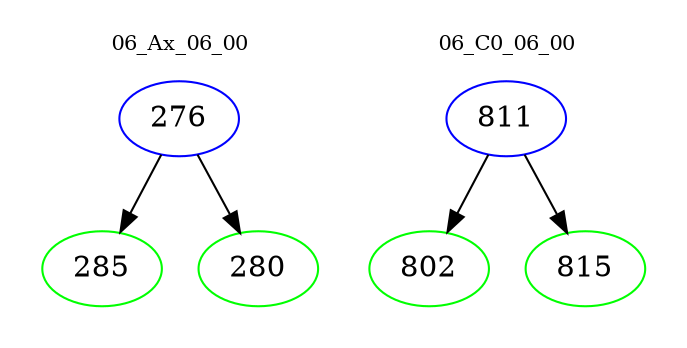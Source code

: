 digraph{
subgraph cluster_0 {
color = white
label = "06_Ax_06_00";
fontsize=10;
T0_276 [label="276", color="blue"]
T0_276 -> T0_285 [color="black"]
T0_285 [label="285", color="green"]
T0_276 -> T0_280 [color="black"]
T0_280 [label="280", color="green"]
}
subgraph cluster_1 {
color = white
label = "06_C0_06_00";
fontsize=10;
T1_811 [label="811", color="blue"]
T1_811 -> T1_802 [color="black"]
T1_802 [label="802", color="green"]
T1_811 -> T1_815 [color="black"]
T1_815 [label="815", color="green"]
}
}
